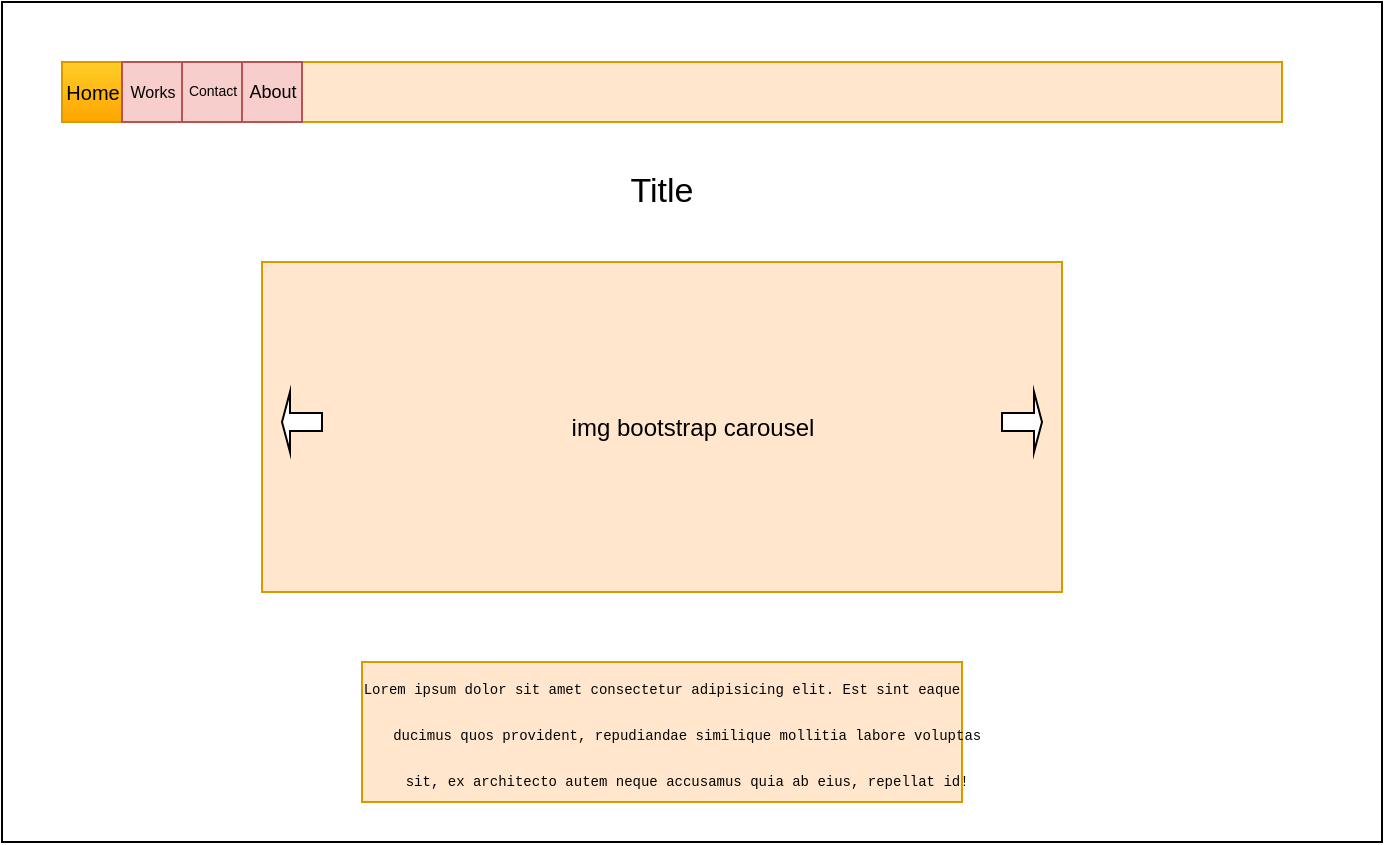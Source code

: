 <mxfile version="23.1.3" type="github">
  <diagram name="Page-1" id="ishzGQ7BlXI16JWshq2P">
    <mxGraphModel dx="2071" dy="761" grid="1" gridSize="10" guides="1" tooltips="1" connect="1" arrows="1" fold="1" page="1" pageScale="1" pageWidth="850" pageHeight="1100" math="0" shadow="0">
      <root>
        <mxCell id="0" />
        <mxCell id="1" parent="0" />
        <mxCell id="F_xwEcauyWDHUwU5RK8R-1" value="" style="rounded=0;whiteSpace=wrap;html=1;" vertex="1" parent="1">
          <mxGeometry x="-850" width="690" height="420" as="geometry" />
        </mxCell>
        <mxCell id="F_xwEcauyWDHUwU5RK8R-4" value="" style="rounded=0;whiteSpace=wrap;html=1;fillColor=#ffe6cc;strokeColor=#d79b00;" vertex="1" parent="1">
          <mxGeometry x="-820" y="30" width="610" height="30" as="geometry" />
        </mxCell>
        <mxCell id="F_xwEcauyWDHUwU5RK8R-6" value="" style="rounded=0;whiteSpace=wrap;html=1;fillColor=#ffe6cc;strokeColor=#d79b00;" vertex="1" parent="1">
          <mxGeometry x="-720" y="130" width="400" height="165" as="geometry" />
        </mxCell>
        <mxCell id="F_xwEcauyWDHUwU5RK8R-7" value="" style="rounded=0;whiteSpace=wrap;html=1;fillColor=#ffe6cc;strokeColor=#d79b00;" vertex="1" parent="1">
          <mxGeometry x="-670" y="330" width="300" height="70" as="geometry" />
        </mxCell>
        <mxCell id="F_xwEcauyWDHUwU5RK8R-8" value="" style="whiteSpace=wrap;html=1;aspect=fixed;fillColor=#ffcd28;strokeColor=#d79b00;gradientColor=#ffa500;" vertex="1" parent="1">
          <mxGeometry x="-820" y="30" width="30" height="30" as="geometry" />
        </mxCell>
        <mxCell id="F_xwEcauyWDHUwU5RK8R-9" value="" style="whiteSpace=wrap;html=1;aspect=fixed;fillColor=#f8cecc;strokeColor=#b85450;" vertex="1" parent="1">
          <mxGeometry x="-790" y="30" width="30" height="30" as="geometry" />
        </mxCell>
        <mxCell id="F_xwEcauyWDHUwU5RK8R-10" value="" style="whiteSpace=wrap;html=1;aspect=fixed;fillColor=#f8cecc;strokeColor=#b85450;" vertex="1" parent="1">
          <mxGeometry x="-760" y="30" width="30" height="30" as="geometry" />
        </mxCell>
        <mxCell id="F_xwEcauyWDHUwU5RK8R-11" value="" style="whiteSpace=wrap;html=1;aspect=fixed;fillColor=#f8cecc;strokeColor=#b85450;" vertex="1" parent="1">
          <mxGeometry x="-730" y="30" width="30" height="30" as="geometry" />
        </mxCell>
        <mxCell id="F_xwEcauyWDHUwU5RK8R-12" value="Works" style="text;html=1;align=center;verticalAlign=middle;whiteSpace=wrap;rounded=0;fontSize=8;" vertex="1" parent="1">
          <mxGeometry x="-792.5" y="40" width="35" height="10" as="geometry" />
        </mxCell>
        <mxCell id="F_xwEcauyWDHUwU5RK8R-14" value="Contact" style="text;html=1;align=center;verticalAlign=middle;whiteSpace=wrap;rounded=0;fontSize=7;" vertex="1" parent="1">
          <mxGeometry x="-762.5" y="40" width="35" height="10" as="geometry" />
        </mxCell>
        <mxCell id="F_xwEcauyWDHUwU5RK8R-16" value="Home" style="text;html=1;align=center;verticalAlign=middle;whiteSpace=wrap;rounded=0;fontSize=10;" vertex="1" parent="1">
          <mxGeometry x="-822.5" y="40" width="35" height="10" as="geometry" />
        </mxCell>
        <mxCell id="F_xwEcauyWDHUwU5RK8R-17" value="About" style="text;html=1;align=center;verticalAlign=middle;whiteSpace=wrap;rounded=0;fontSize=9;" vertex="1" parent="1">
          <mxGeometry x="-732.5" y="40" width="35" height="10" as="geometry" />
        </mxCell>
        <mxCell id="F_xwEcauyWDHUwU5RK8R-18" value="&lt;div style=&quot;font-family: Fira Code, SFMono-Regular, Consolas, &amp;quot;Liberation Mono&amp;quot;, Menlo, Courier, monospace, Consolas, &amp;quot;Courier New&amp;quot;, monospace; font-weight: normal; font-size: 7px; line-height: 23px;&quot;&gt;&lt;div style=&quot;font-size: 7px;&quot;&gt;&lt;br style=&quot;font-size: 7px;&quot;&gt;&lt;/div&gt;&lt;div style=&quot;font-size: 7px;&quot;&gt;Lorem ipsum dolor sit amet consectetur adipisicing elit. Est sint eaque&lt;/div&gt;&lt;div style=&quot;font-size: 7px;&quot;&gt;&lt;span style=&quot;font-size: 7px;&quot;&gt;&amp;nbsp; &amp;nbsp; &amp;nbsp; ducimus quos provident, repudiandae similique mollitia labore voluptas&lt;/span&gt;&lt;/div&gt;&lt;div style=&quot;font-size: 7px;&quot;&gt;&lt;span style=&quot;font-size: 7px;&quot;&gt;&amp;nbsp; &amp;nbsp; &amp;nbsp; sit, ex architecto autem neque accusamus quia ab eius, repellat id!&lt;/span&gt;&lt;/div&gt;&lt;/div&gt;" style="text;html=1;align=center;verticalAlign=middle;whiteSpace=wrap;rounded=0;fontColor=#050505;labelBackgroundColor=none;fontSize=7;" vertex="1" parent="1">
          <mxGeometry x="-770" y="340" width="500" height="30" as="geometry" />
        </mxCell>
        <mxCell id="F_xwEcauyWDHUwU5RK8R-20" value="img bootstrap carousel" style="text;html=1;align=center;verticalAlign=middle;whiteSpace=wrap;rounded=0;" vertex="1" parent="1">
          <mxGeometry x="-592.5" y="197.5" width="175" height="30" as="geometry" />
        </mxCell>
        <mxCell id="F_xwEcauyWDHUwU5RK8R-21" value="" style="shape=singleArrow;whiteSpace=wrap;html=1;" vertex="1" parent="1">
          <mxGeometry x="-350" y="195" width="20" height="30" as="geometry" />
        </mxCell>
        <mxCell id="F_xwEcauyWDHUwU5RK8R-23" value="" style="shape=singleArrow;direction=west;whiteSpace=wrap;html=1;" vertex="1" parent="1">
          <mxGeometry x="-710" y="195" width="20" height="30" as="geometry" />
        </mxCell>
        <mxCell id="F_xwEcauyWDHUwU5RK8R-24" value="Title" style="text;html=1;align=center;verticalAlign=middle;whiteSpace=wrap;rounded=0;fontSize=17;" vertex="1" parent="1">
          <mxGeometry x="-555" y="80" width="70" height="30" as="geometry" />
        </mxCell>
      </root>
    </mxGraphModel>
  </diagram>
</mxfile>
